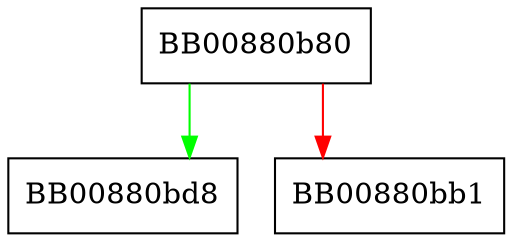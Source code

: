 digraph _IO_file_setbuf_mmap {
  node [shape="box"];
  graph [splines=ortho];
  BB00880b80 -> BB00880bd8 [color="green"];
  BB00880b80 -> BB00880bb1 [color="red"];
}